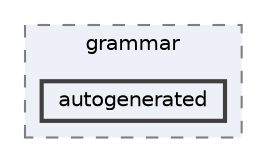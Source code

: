 digraph "src/rematch/parsing/grammar/autogenerated"
{
 // LATEX_PDF_SIZE
  bgcolor="transparent";
  edge [fontname=Helvetica,fontsize=10,labelfontname=Helvetica,labelfontsize=10];
  node [fontname=Helvetica,fontsize=10,shape=box,height=0.2,width=0.4];
  compound=true
  subgraph clusterdir_233d94ce9e920aad5a845b958a6433b6 {
    graph [ bgcolor="#edf0f7", pencolor="grey50", label="grammar", fontname=Helvetica,fontsize=10 style="filled,dashed", URL="dir_233d94ce9e920aad5a845b958a6433b6.html",tooltip=""]
  dir_2607a8b8f3d502d7f691ad3e70580948 [label="autogenerated", fillcolor="#edf0f7", color="grey25", style="filled,bold", URL="dir_2607a8b8f3d502d7f691ad3e70580948.html",tooltip=""];
  }
}
